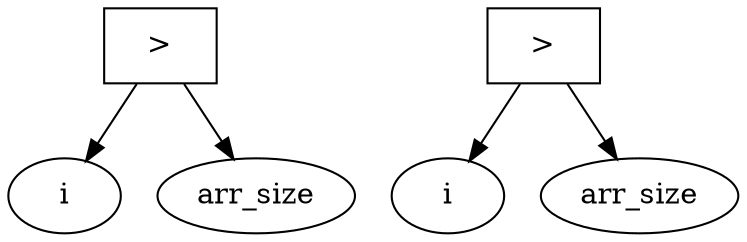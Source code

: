 digraph data_dep {
    less1 [label = ">", shape = box];
    i1 [label = "i"];
    arr_size1 [label = "arr_size"];
    less1 -> i1;
    less1 -> arr_size1;

    less2 [label = ">", shape = box];
    i2 [label = "i"];
    arr_size2 [label = "arr_size"];
    less2 -> i2;
    less2 -> arr_size2;
  }
